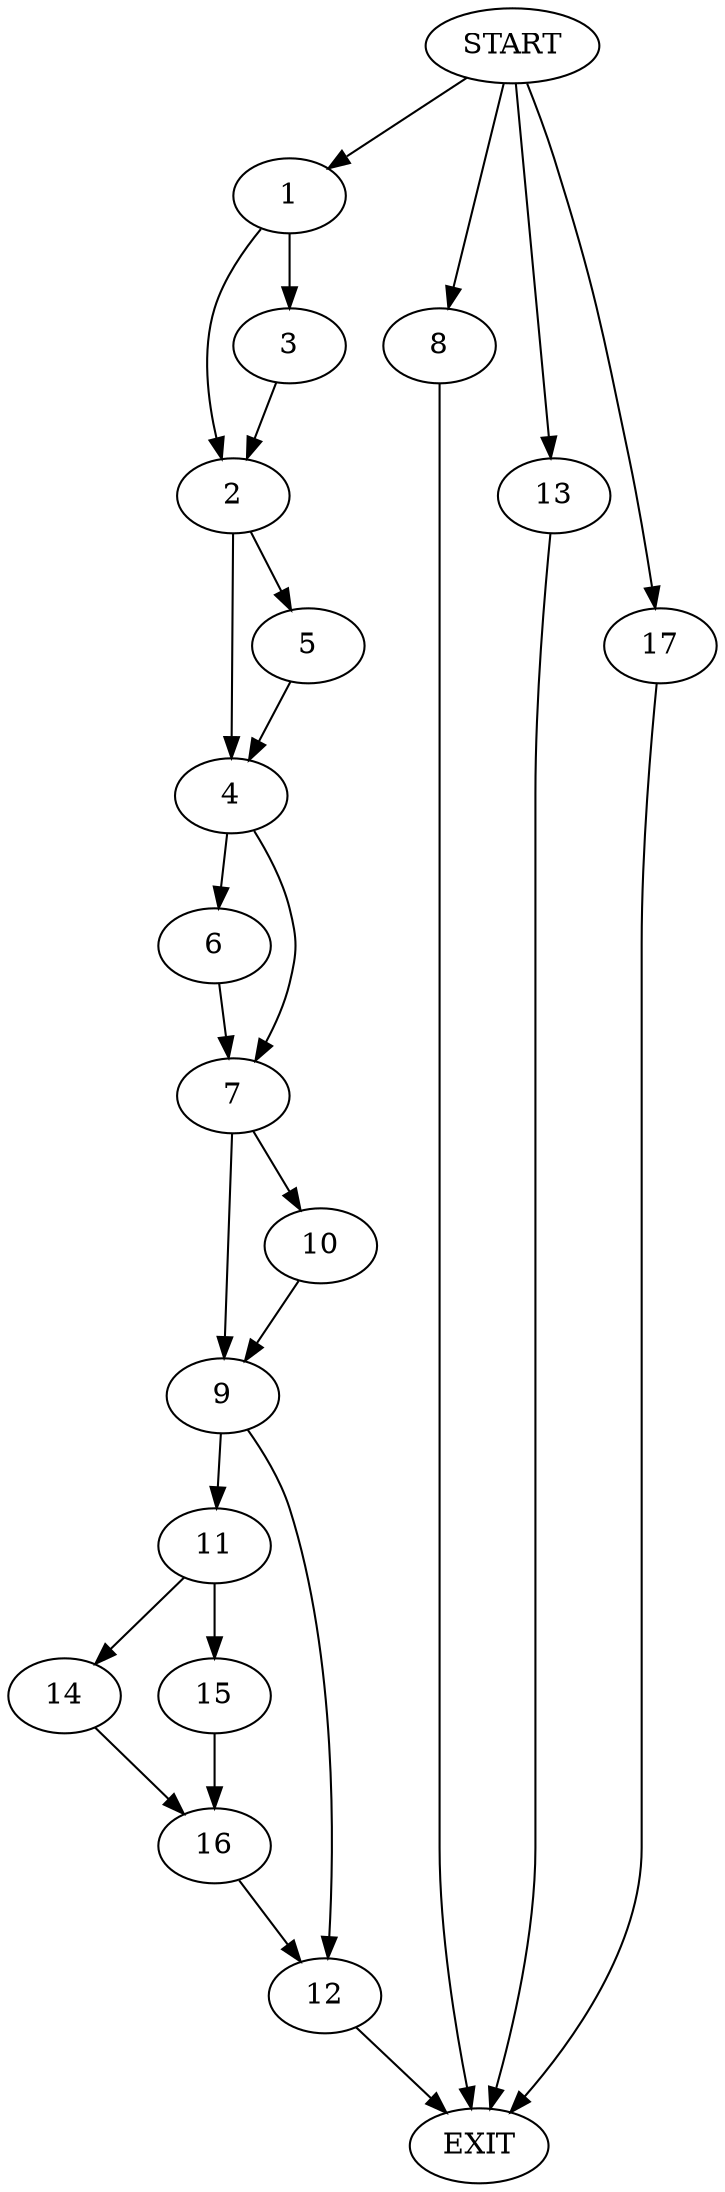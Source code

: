 digraph {
0 [label="START"]
18 [label="EXIT"]
0 -> 1
1 -> 2
1 -> 3
2 -> 4
2 -> 5
3 -> 2
5 -> 4
4 -> 6
4 -> 7
0 -> 8
8 -> 18
7 -> 9
7 -> 10
6 -> 7
9 -> 11
9 -> 12
10 -> 9
0 -> 13
13 -> 18
11 -> 14
11 -> 15
12 -> 18
14 -> 16
15 -> 16
16 -> 12
0 -> 17
17 -> 18
}
